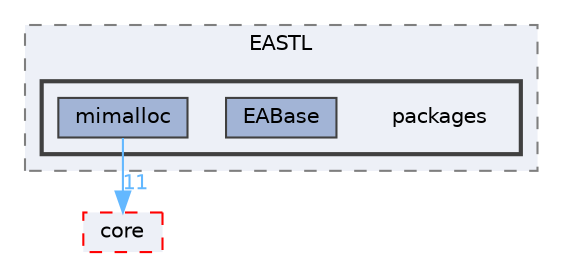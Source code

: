 digraph "runtime/EASTL/packages"
{
 // LATEX_PDF_SIZE
  bgcolor="transparent";
  edge [fontname=Helvetica,fontsize=10,labelfontname=Helvetica,labelfontsize=10];
  node [fontname=Helvetica,fontsize=10,shape=box,height=0.2,width=0.4];
  compound=true
  subgraph clusterdir_46d996951237f3a811adda0775610b84 {
    graph [ bgcolor="#edf0f7", pencolor="grey50", label="EASTL", fontname=Helvetica,fontsize=10 style="filled,dashed", URL="dir_46d996951237f3a811adda0775610b84.html",tooltip=""]
  subgraph clusterdir_cc5c4d973dd7a361701cc063f2c02cbc {
    graph [ bgcolor="#edf0f7", pencolor="grey25", label="", fontname=Helvetica,fontsize=10 style="filled,bold", URL="dir_cc5c4d973dd7a361701cc063f2c02cbc.html",tooltip=""]
    dir_cc5c4d973dd7a361701cc063f2c02cbc [shape=plaintext, label="packages"];
  dir_5b3370b317f2139517bf95f1636f82ba [label="EABase", fillcolor="#a2b4d6", color="grey25", style="filled", URL="dir_5b3370b317f2139517bf95f1636f82ba.html",tooltip=""];
  dir_691f6eadf0c45e432f8d026d7affe530 [label="mimalloc", fillcolor="#a2b4d6", color="grey25", style="filled", URL="dir_691f6eadf0c45e432f8d026d7affe530.html",tooltip=""];
  }
  }
  dir_0b94c9ea5f3d98712a457061cc05ff83 [label="core", fillcolor="#edf0f7", color="red", style="filled,dashed", URL="dir_0b94c9ea5f3d98712a457061cc05ff83.html",tooltip=""];
  dir_691f6eadf0c45e432f8d026d7affe530->dir_0b94c9ea5f3d98712a457061cc05ff83 [headlabel="11", labeldistance=1.5 headhref="dir_000094_000023.html" href="dir_000094_000023.html" color="steelblue1" fontcolor="steelblue1"];
}
